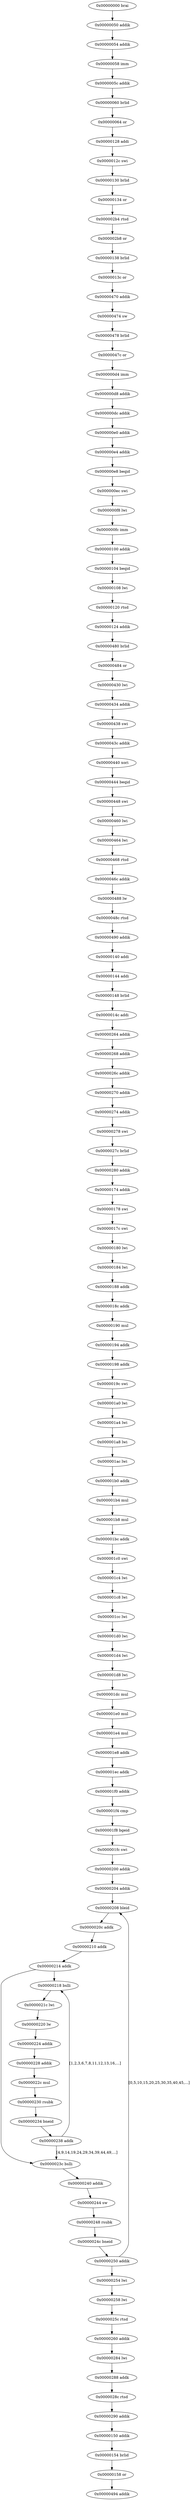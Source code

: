strict digraph G {
  A0x00000000 [ label="0x00000000 brai" ];
  A0x00000050 [ label="0x00000050 addik" ];
  A0x00000054 [ label="0x00000054 addik" ];
  A0x00000058 [ label="0x00000058 imm" ];
  A0x0000005c [ label="0x0000005c addik" ];
  A0x00000060 [ label="0x00000060 brlid" ];
  A0x00000064 [ label="0x00000064 or" ];
  A0x00000128 [ label="0x00000128 addi" ];
  A0x0000012c [ label="0x0000012c swi" ];
  A0x00000130 [ label="0x00000130 brlid" ];
  A0x00000134 [ label="0x00000134 or" ];
  A0x000002b4 [ label="0x000002b4 rtsd" ];
  A0x000002b8 [ label="0x000002b8 or" ];
  A0x00000138 [ label="0x00000138 brlid" ];
  A0x0000013c [ label="0x0000013c or" ];
  A0x00000470 [ label="0x00000470 addik" ];
  A0x00000474 [ label="0x00000474 sw" ];
  A0x00000478 [ label="0x00000478 brlid" ];
  A0x0000047c [ label="0x0000047c or" ];
  A0x000000d4 [ label="0x000000d4 imm" ];
  A0x000000d8 [ label="0x000000d8 addik" ];
  A0x000000dc [ label="0x000000dc addik" ];
  A0x000000e0 [ label="0x000000e0 addik" ];
  A0x000000e4 [ label="0x000000e4 addik" ];
  A0x000000e8 [ label="0x000000e8 beqid" ];
  A0x000000ec [ label="0x000000ec swi" ];
  A0x000000f8 [ label="0x000000f8 lwi" ];
  A0x000000fc [ label="0x000000fc imm" ];
  A0x00000100 [ label="0x00000100 addik" ];
  A0x00000104 [ label="0x00000104 beqid" ];
  A0x00000108 [ label="0x00000108 lwi" ];
  A0x00000120 [ label="0x00000120 rtsd" ];
  A0x00000124 [ label="0x00000124 addik" ];
  A0x00000480 [ label="0x00000480 brlid" ];
  A0x00000484 [ label="0x00000484 or" ];
  A0x00000430 [ label="0x00000430 lwi" ];
  A0x00000434 [ label="0x00000434 addik" ];
  A0x00000438 [ label="0x00000438 swi" ];
  A0x0000043c [ label="0x0000043c addik" ];
  A0x00000440 [ label="0x00000440 xori" ];
  A0x00000444 [ label="0x00000444 beqid" ];
  A0x00000448 [ label="0x00000448 swi" ];
  A0x00000460 [ label="0x00000460 lwi" ];
  A0x00000464 [ label="0x00000464 lwi" ];
  A0x00000468 [ label="0x00000468 rtsd" ];
  A0x0000046c [ label="0x0000046c addik" ];
  A0x00000488 [ label="0x00000488 lw" ];
  A0x0000048c [ label="0x0000048c rtsd" ];
  A0x00000490 [ label="0x00000490 addik" ];
  A0x00000140 [ label="0x00000140 addi" ];
  A0x00000144 [ label="0x00000144 addi" ];
  A0x00000148 [ label="0x00000148 brlid" ];
  A0x0000014c [ label="0x0000014c addi" ];
  A0x00000264 [ label="0x00000264 addik" ];
  A0x00000268 [ label="0x00000268 addik" ];
  A0x0000026c [ label="0x0000026c addik" ];
  A0x00000270 [ label="0x00000270 addik" ];
  A0x00000274 [ label="0x00000274 addik" ];
  A0x00000278 [ label="0x00000278 swi" ];
  A0x0000027c [ label="0x0000027c brlid" ];
  A0x00000280 [ label="0x00000280 addik" ];
  A0x00000174 [ label="0x00000174 addik" ];
  A0x00000178 [ label="0x00000178 swi" ];
  A0x0000017c [ label="0x0000017c swi" ];
  A0x00000180 [ label="0x00000180 lwi" ];
  A0x00000184 [ label="0x00000184 lwi" ];
  A0x00000188 [ label="0x00000188 addk" ];
  A0x0000018c [ label="0x0000018c addk" ];
  A0x00000190 [ label="0x00000190 mul" ];
  A0x00000194 [ label="0x00000194 addk" ];
  A0x00000198 [ label="0x00000198 addk" ];
  A0x0000019c [ label="0x0000019c swi" ];
  A0x000001a0 [ label="0x000001a0 lwi" ];
  A0x000001a4 [ label="0x000001a4 lwi" ];
  A0x000001a8 [ label="0x000001a8 lwi" ];
  A0x000001ac [ label="0x000001ac lwi" ];
  A0x000001b0 [ label="0x000001b0 addk" ];
  A0x000001b4 [ label="0x000001b4 mul" ];
  A0x000001b8 [ label="0x000001b8 mul" ];
  A0x000001bc [ label="0x000001bc addk" ];
  A0x000001c0 [ label="0x000001c0 swi" ];
  A0x000001c4 [ label="0x000001c4 lwi" ];
  A0x000001c8 [ label="0x000001c8 lwi" ];
  A0x000001cc [ label="0x000001cc lwi" ];
  A0x000001d0 [ label="0x000001d0 lwi" ];
  A0x000001d4 [ label="0x000001d4 lwi" ];
  A0x000001d8 [ label="0x000001d8 lwi" ];
  A0x000001dc [ label="0x000001dc mul" ];
  A0x000001e0 [ label="0x000001e0 mul" ];
  A0x000001e4 [ label="0x000001e4 mul" ];
  A0x000001e8 [ label="0x000001e8 addk" ];
  A0x000001ec [ label="0x000001ec addk" ];
  A0x000001f0 [ label="0x000001f0 addik" ];
  A0x000001f4 [ label="0x000001f4 cmp" ];
  A0x000001f8 [ label="0x000001f8 bgeid" ];
  A0x000001fc [ label="0x000001fc swi" ];
  A0x00000200 [ label="0x00000200 addik" ];
  A0x00000204 [ label="0x00000204 addik" ];
  A0x00000208 [ label="0x00000208 bleid" ];
  A0x0000020c [ label="0x0000020c addk" ];
  A0x00000210 [ label="0x00000210 addk" ];
  A0x00000214 [ label="0x00000214 addk" ];
  A0x0000023c [ label="0x0000023c bslli" ];
  A0x00000240 [ label="0x00000240 addik" ];
  A0x00000244 [ label="0x00000244 sw" ];
  A0x00000248 [ label="0x00000248 rsubk" ];
  A0x0000024c [ label="0x0000024c bneid" ];
  A0x00000250 [ label="0x00000250 addik" ];
  A0x00000218 [ label="0x00000218 bslli" ];
  A0x0000021c [ label="0x0000021c lwi" ];
  A0x00000220 [ label="0x00000220 lw" ];
  A0x00000224 [ label="0x00000224 addik" ];
  A0x00000228 [ label="0x00000228 addik" ];
  A0x0000022c [ label="0x0000022c mul" ];
  A0x00000230 [ label="0x00000230 rsubk" ];
  A0x00000234 [ label="0x00000234 bneid" ];
  A0x00000238 [ label="0x00000238 addk" ];
  A0x00000254 [ label="0x00000254 lwi" ];
  A0x00000258 [ label="0x00000258 lwi" ];
  A0x0000025c [ label="0x0000025c rtsd" ];
  A0x00000260 [ label="0x00000260 addik" ];
  A0x00000284 [ label="0x00000284 lwi" ];
  A0x00000288 [ label="0x00000288 addk" ];
  A0x0000028c [ label="0x0000028c rtsd" ];
  A0x00000290 [ label="0x00000290 addik" ];
  A0x00000150 [ label="0x00000150 addik" ];
  A0x00000154 [ label="0x00000154 brlid" ];
  A0x00000158 [ label="0x00000158 or" ];
  A0x00000494 [ label="0x00000494 addik" ];
  A0x00000000 -> A0x00000050 [ label="" ];
  A0x00000050 -> A0x00000054 [ label="" ];
  A0x00000054 -> A0x00000058 [ label="" ];
  A0x00000058 -> A0x0000005c [ label="" ];
  A0x0000005c -> A0x00000060 [ label="" ];
  A0x00000060 -> A0x00000064 [ label="" ];
  A0x00000064 -> A0x00000128 [ label="" ];
  A0x00000128 -> A0x0000012c [ label="" ];
  A0x0000012c -> A0x00000130 [ label="" ];
  A0x00000130 -> A0x00000134 [ label="" ];
  A0x00000134 -> A0x000002b4 [ label="" ];
  A0x000002b4 -> A0x000002b8 [ label="" ];
  A0x000002b8 -> A0x00000138 [ label="" ];
  A0x00000138 -> A0x0000013c [ label="" ];
  A0x0000013c -> A0x00000470 [ label="" ];
  A0x00000470 -> A0x00000474 [ label="" ];
  A0x00000474 -> A0x00000478 [ label="" ];
  A0x00000478 -> A0x0000047c [ label="" ];
  A0x0000047c -> A0x000000d4 [ label="" ];
  A0x000000d4 -> A0x000000d8 [ label="" ];
  A0x000000d8 -> A0x000000dc [ label="" ];
  A0x000000dc -> A0x000000e0 [ label="" ];
  A0x000000e0 -> A0x000000e4 [ label="" ];
  A0x000000e4 -> A0x000000e8 [ label="" ];
  A0x000000e8 -> A0x000000ec [ label="" ];
  A0x000000ec -> A0x000000f8 [ label="" ];
  A0x000000f8 -> A0x000000fc [ label="" ];
  A0x000000fc -> A0x00000100 [ label="" ];
  A0x00000100 -> A0x00000104 [ label="" ];
  A0x00000104 -> A0x00000108 [ label="" ];
  A0x00000108 -> A0x00000120 [ label="" ];
  A0x00000120 -> A0x00000124 [ label="" ];
  A0x00000124 -> A0x00000480 [ label="" ];
  A0x00000480 -> A0x00000484 [ label="" ];
  A0x00000484 -> A0x00000430 [ label="" ];
  A0x00000430 -> A0x00000434 [ label="" ];
  A0x00000434 -> A0x00000438 [ label="" ];
  A0x00000438 -> A0x0000043c [ label="" ];
  A0x0000043c -> A0x00000440 [ label="" ];
  A0x00000440 -> A0x00000444 [ label="" ];
  A0x00000444 -> A0x00000448 [ label="" ];
  A0x00000448 -> A0x00000460 [ label="" ];
  A0x00000460 -> A0x00000464 [ label="" ];
  A0x00000464 -> A0x00000468 [ label="" ];
  A0x00000468 -> A0x0000046c [ label="" ];
  A0x0000046c -> A0x00000488 [ label="" ];
  A0x00000488 -> A0x0000048c [ label="" ];
  A0x0000048c -> A0x00000490 [ label="" ];
  A0x00000490 -> A0x00000140 [ label="" ];
  A0x00000140 -> A0x00000144 [ label="" ];
  A0x00000144 -> A0x00000148 [ label="" ];
  A0x00000148 -> A0x0000014c [ label="" ];
  A0x0000014c -> A0x00000264 [ label="" ];
  A0x00000264 -> A0x00000268 [ label="" ];
  A0x00000268 -> A0x0000026c [ label="" ];
  A0x0000026c -> A0x00000270 [ label="" ];
  A0x00000270 -> A0x00000274 [ label="" ];
  A0x00000274 -> A0x00000278 [ label="" ];
  A0x00000278 -> A0x0000027c [ label="" ];
  A0x0000027c -> A0x00000280 [ label="" ];
  A0x00000280 -> A0x00000174 [ label="" ];
  A0x00000174 -> A0x00000178 [ label="" ];
  A0x00000178 -> A0x0000017c [ label="" ];
  A0x0000017c -> A0x00000180 [ label="" ];
  A0x00000180 -> A0x00000184 [ label="" ];
  A0x00000184 -> A0x00000188 [ label="" ];
  A0x00000188 -> A0x0000018c [ label="" ];
  A0x0000018c -> A0x00000190 [ label="" ];
  A0x00000190 -> A0x00000194 [ label="" ];
  A0x00000194 -> A0x00000198 [ label="" ];
  A0x00000198 -> A0x0000019c [ label="" ];
  A0x0000019c -> A0x000001a0 [ label="" ];
  A0x000001a0 -> A0x000001a4 [ label="" ];
  A0x000001a4 -> A0x000001a8 [ label="" ];
  A0x000001a8 -> A0x000001ac [ label="" ];
  A0x000001ac -> A0x000001b0 [ label="" ];
  A0x000001b0 -> A0x000001b4 [ label="" ];
  A0x000001b4 -> A0x000001b8 [ label="" ];
  A0x000001b8 -> A0x000001bc [ label="" ];
  A0x000001bc -> A0x000001c0 [ label="" ];
  A0x000001c0 -> A0x000001c4 [ label="" ];
  A0x000001c4 -> A0x000001c8 [ label="" ];
  A0x000001c8 -> A0x000001cc [ label="" ];
  A0x000001cc -> A0x000001d0 [ label="" ];
  A0x000001d0 -> A0x000001d4 [ label="" ];
  A0x000001d4 -> A0x000001d8 [ label="" ];
  A0x000001d8 -> A0x000001dc [ label="" ];
  A0x000001dc -> A0x000001e0 [ label="" ];
  A0x000001e0 -> A0x000001e4 [ label="" ];
  A0x000001e4 -> A0x000001e8 [ label="" ];
  A0x000001e8 -> A0x000001ec [ label="" ];
  A0x000001ec -> A0x000001f0 [ label="" ];
  A0x000001f0 -> A0x000001f4 [ label="" ];
  A0x000001f4 -> A0x000001f8 [ label="" ];
  A0x000001f8 -> A0x000001fc [ label="" ];
  A0x000001fc -> A0x00000200 [ label="" ];
  A0x00000200 -> A0x00000204 [ label="" ];
  A0x00000204 -> A0x00000208 [ label="" ];
  A0x00000208 -> A0x0000020c [ label="" ];
  A0x0000020c -> A0x00000210 [ label="" ];
  A0x00000210 -> A0x00000214 [ label="" ];
  A0x00000214 -> A0x0000023c [ label="" ];
  A0x0000023c -> A0x00000240 [ label="" ];
  A0x00000240 -> A0x00000244 [ label="" ];
  A0x00000244 -> A0x00000248 [ label="" ];
  A0x00000248 -> A0x0000024c [ label="" ];
  A0x0000024c -> A0x00000250 [ label="" ];
  A0x00000250 -> A0x00000208 [ label="[0,5,10,15,20,25,30,35,40,45,...]" ];
  A0x00000214 -> A0x00000218 [ label="" ];
  A0x00000218 -> A0x0000021c [ label="" ];
  A0x0000021c -> A0x00000220 [ label="" ];
  A0x00000220 -> A0x00000224 [ label="" ];
  A0x00000224 -> A0x00000228 [ label="" ];
  A0x00000228 -> A0x0000022c [ label="" ];
  A0x0000022c -> A0x00000230 [ label="" ];
  A0x00000230 -> A0x00000234 [ label="" ];
  A0x00000234 -> A0x00000238 [ label="" ];
  A0x00000238 -> A0x00000218 [ label="[1,2,3,6,7,8,11,12,13,16,...]" ];
  A0x00000238 -> A0x0000023c [ label="[4,9,14,19,24,29,34,39,44,49,...]" ];
  A0x00000250 -> A0x00000254 [ label="" ];
  A0x00000254 -> A0x00000258 [ label="" ];
  A0x00000258 -> A0x0000025c [ label="" ];
  A0x0000025c -> A0x00000260 [ label="" ];
  A0x00000260 -> A0x00000284 [ label="" ];
  A0x00000284 -> A0x00000288 [ label="" ];
  A0x00000288 -> A0x0000028c [ label="" ];
  A0x0000028c -> A0x00000290 [ label="" ];
  A0x00000290 -> A0x00000150 [ label="" ];
  A0x00000150 -> A0x00000154 [ label="" ];
  A0x00000154 -> A0x00000158 [ label="" ];
  A0x00000158 -> A0x00000494 [ label="" ];
}
